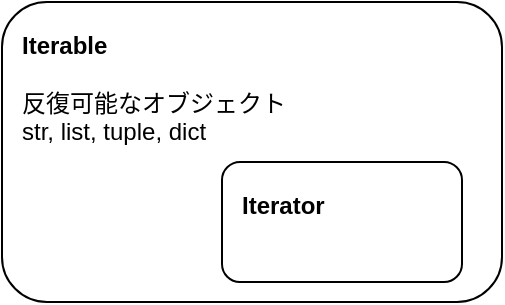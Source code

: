 <mxfile version="21.5.0" type="device">
  <diagram name="ページ1" id="W0Bx0e-KRCAuxeDkEeTN">
    <mxGraphModel dx="902" dy="565" grid="1" gridSize="10" guides="1" tooltips="1" connect="1" arrows="1" fold="1" page="1" pageScale="1" pageWidth="3300" pageHeight="2339" math="0" shadow="0">
      <root>
        <mxCell id="0" />
        <mxCell id="1" parent="0" />
        <mxCell id="cGeUzB5KCU3KS4yRO0rA-3" value="&lt;b&gt;Iterable&lt;br&gt;&lt;/b&gt;&lt;br&gt;反復可能なオブジェクト&lt;br&gt;str, list, tuple, dict" style="rounded=1;whiteSpace=wrap;html=1;align=left;verticalAlign=top;spacing=10;" parent="1" vertex="1">
          <mxGeometry x="240" y="140" width="250" height="150" as="geometry" />
        </mxCell>
        <mxCell id="cGeUzB5KCU3KS4yRO0rA-2" value="&lt;b&gt;Iterator&lt;/b&gt;&lt;br&gt;" style="rounded=1;whiteSpace=wrap;html=1;align=left;verticalAlign=top;spacing=10;" parent="1" vertex="1">
          <mxGeometry x="350" y="220" width="120" height="60" as="geometry" />
        </mxCell>
      </root>
    </mxGraphModel>
  </diagram>
</mxfile>
